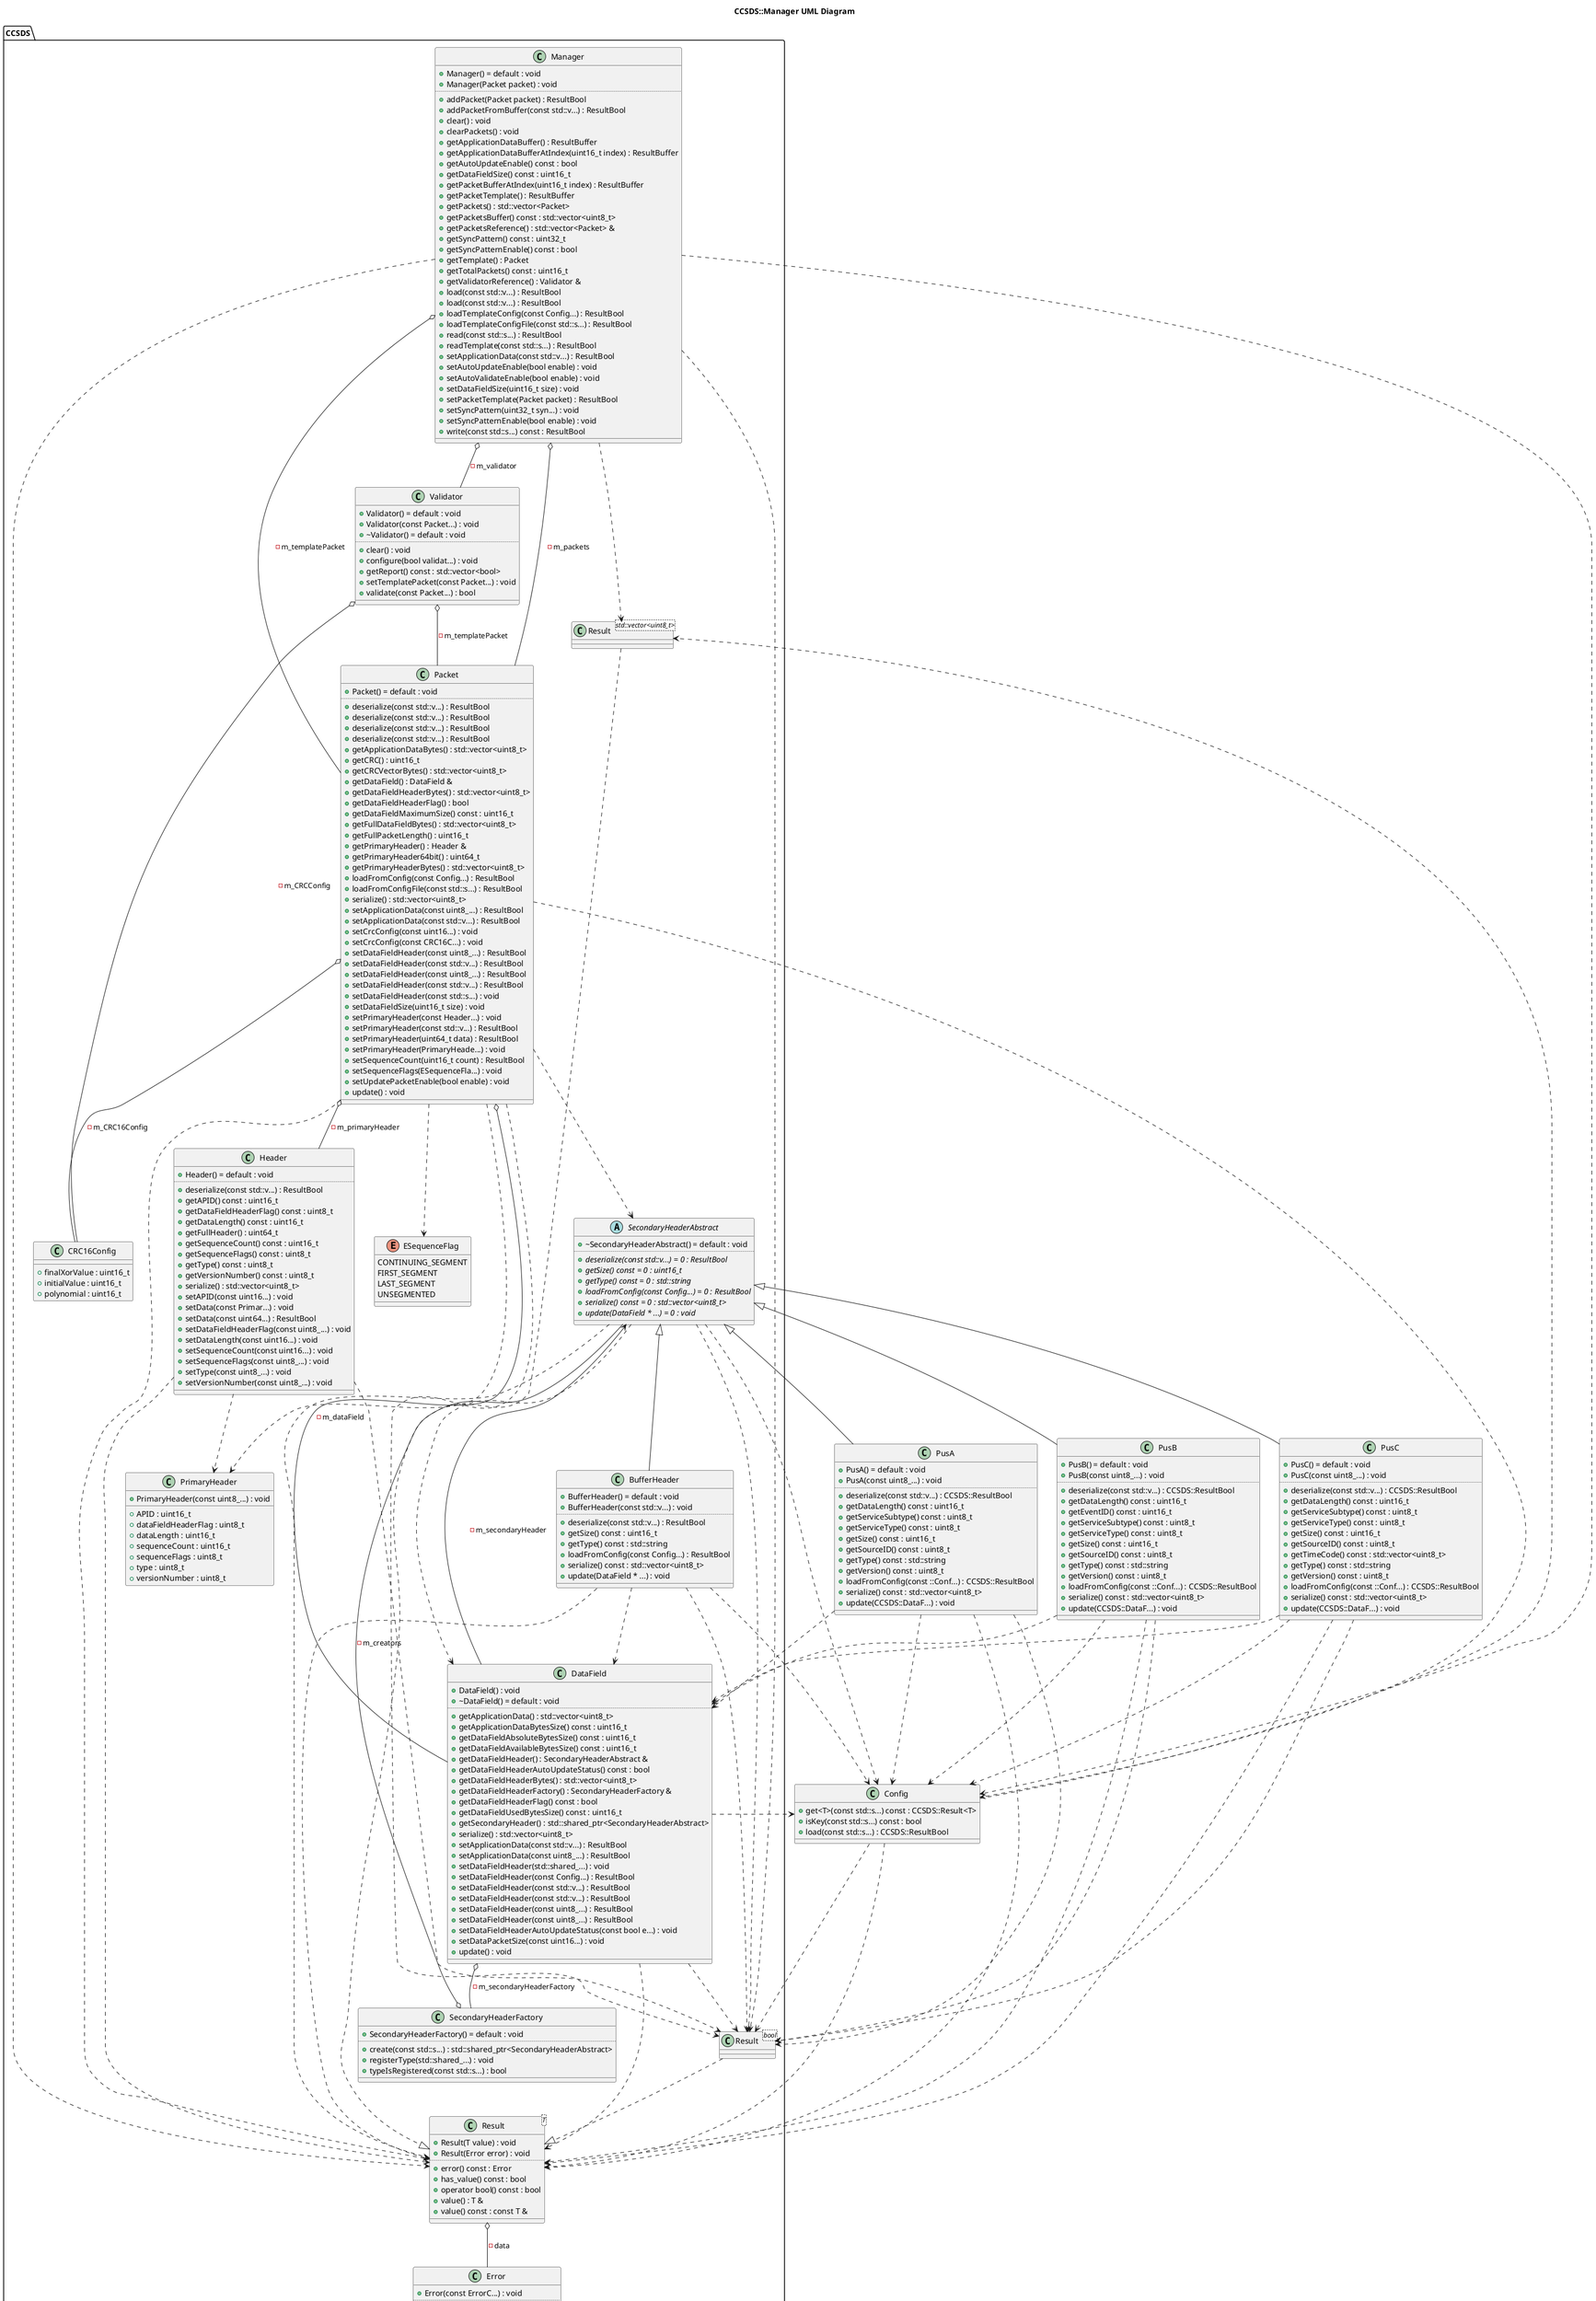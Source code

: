 @startuml
title CCSDS::Manager UML Diagram
package [CCSDS] as C_0007081182557856067311 {
enum "ErrorCode" as C_0009397388538647267500
enum C_0009397388538647267500 [[https://github.com/ExoSpaceLabs/CCSDSPack/blob/develop/inc/CCSDSResult.h#L15{ErrorCode}]] {
NONE
UNKNOWN_ERROR
NO_DATA
INVALID_DATA
INVALID_HEADER_DATA
INVALID_SECONDARY_HEADER_DATA
INVALID_APPLICATION_DATA
NULL_POINTER
INVALID_CHECKSUM
VALIDATION_FAILURE
TEMPLATE_SET_FAILURE
FILE_READ_ERROR
FILE_WRITE_ERROR
CONFIG_FILE_ERROR
}
class "Error" as C_0016667887324179082906
class C_0016667887324179082906 [[https://github.com/ExoSpaceLabs/CCSDSPack/blob/develop/inc/CCSDSResult.h#L39{Error}]] {
+Error(const ErrorC...) : void [[[https://github.com/ExoSpaceLabs/CCSDSPack/blob/develop/inc/CCSDSResult.h#L46{Error}]]]
..
+code() const : ErrorCode [[[https://github.com/ExoSpaceLabs/CCSDSPack/blob/develop/inc/CCSDSResult.h#L54{code}]]]
+message() const : const std::string & [[[https://github.com/ExoSpaceLabs/CCSDSPack/blob/develop/inc/CCSDSResult.h#L60{message}]]]
__
}
class "Result<T>" as C_0008471204632575367201
class C_0008471204632575367201 [[https://github.com/ExoSpaceLabs/CCSDSPack/blob/develop/inc/CCSDSResult.h#L77{Result}]] {
+Result(T value) : void [[[https://github.com/ExoSpaceLabs/CCSDSPack/blob/develop/inc/CCSDSResult.h#L85{Result}]]]
+Result(Error error) : void [[[https://github.com/ExoSpaceLabs/CCSDSPack/blob/develop/inc/CCSDSResult.h#L92{Result}]]]
..
+error() const : Error [[[https://github.com/ExoSpaceLabs/CCSDSPack/blob/develop/inc/CCSDSResult.h#L115{error}]]]
+has_value() const : bool [[[https://github.com/ExoSpaceLabs/CCSDSPack/blob/develop/inc/CCSDSResult.h#L99{has_value}]]]
+operator bool() const : bool [[[https://github.com/ExoSpaceLabs/CCSDSPack/blob/develop/inc/CCSDSResult.h#L123{operator bool}]]]
+value() : T & [[[https://github.com/ExoSpaceLabs/CCSDSPack/blob/develop/inc/CCSDSResult.h#L108{value}]]]
+value() const : const T & [[[https://github.com/ExoSpaceLabs/CCSDSPack/blob/develop/inc/CCSDSResult.h#L109{value}]]]
__
}
enum "ESequenceFlag" as C_0009395536347375124815
enum C_0009395536347375124815 [[https://github.com/ExoSpaceLabs/CCSDSPack/blob/develop/inc/CCSDSHeader.h#L19{ESequenceFlag}]] {
CONTINUING_SEGMENT
FIRST_SEGMENT
LAST_SEGMENT
UNSEGMENTED
}
class "PrimaryHeader" as C_0011016081288581091098
class C_0011016081288581091098 [[https://github.com/ExoSpaceLabs/CCSDSPack/blob/develop/inc/CCSDSHeader.h#L41{PrimaryHeader}]] {
+PrimaryHeader(const uint8_...) : void [[[https://github.com/ExoSpaceLabs/CCSDSPack/blob/develop/inc/CCSDSHeader.h#L66{PrimaryHeader}]]]
__
+APID : uint16_t [[[https://github.com/ExoSpaceLabs/CCSDSPack/blob/develop/inc/CCSDSHeader.h#L46{APID}]]]
+dataFieldHeaderFlag : uint8_t [[[https://github.com/ExoSpaceLabs/CCSDSPack/blob/develop/inc/CCSDSHeader.h#L45{dataFieldHeaderFlag}]]]
+dataLength : uint16_t [[[https://github.com/ExoSpaceLabs/CCSDSPack/blob/develop/inc/CCSDSHeader.h#L53{dataLength}]]]
+sequenceCount : uint16_t [[[https://github.com/ExoSpaceLabs/CCSDSPack/blob/develop/inc/CCSDSHeader.h#L50{sequenceCount}]]]
+sequenceFlags : uint8_t [[[https://github.com/ExoSpaceLabs/CCSDSPack/blob/develop/inc/CCSDSHeader.h#L49{sequenceFlags}]]]
+type : uint8_t [[[https://github.com/ExoSpaceLabs/CCSDSPack/blob/develop/inc/CCSDSHeader.h#L44{type}]]]
+versionNumber : uint8_t [[[https://github.com/ExoSpaceLabs/CCSDSPack/blob/develop/inc/CCSDSHeader.h#L43{versionNumber}]]]
}
class "Result<bool>" as C_0008762487699986143535
class C_0008762487699986143535 [[https://github.com/ExoSpaceLabs/CCSDSPack/blob/develop/inc/CCSDSHeader.h#L135{Result}]] {
__
}
class "Header" as C_0000066884519575390086
class C_0000066884519575390086 [[https://github.com/ExoSpaceLabs/CCSDSPack/blob/develop/inc/CCSDSHeader.h#L80{Header}]] {
+Header() = default : void [[[https://github.com/ExoSpaceLabs/CCSDSPack/blob/develop/inc/CCSDSHeader.h#L82{Header}]]]
..
+deserialize(const std::v...) : ResultBool [[[https://github.com/ExoSpaceLabs/CCSDSPack/blob/develop/inc/CCSDSHeader.h#L148{deserialize}]]]
+getAPID() const : uint16_t [[[https://github.com/ExoSpaceLabs/CCSDSPack/blob/develop/inc/CCSDSHeader.h#L87{getAPID}]]]
+getDataFieldHeaderFlag() const : uint8_t [[[https://github.com/ExoSpaceLabs/CCSDSPack/blob/develop/inc/CCSDSHeader.h#L86{getDataFieldHeaderFlag}]]]
+getDataLength() const : uint16_t [[[https://github.com/ExoSpaceLabs/CCSDSPack/blob/develop/inc/CCSDSHeader.h#L90{getDataLength}]]]
+getFullHeader() : uint64_t [[[https://github.com/ExoSpaceLabs/CCSDSPack/blob/develop/inc/CCSDSHeader.h#L108{getFullHeader}]]]
+getSequenceCount() const : uint16_t [[[https://github.com/ExoSpaceLabs/CCSDSPack/blob/develop/inc/CCSDSHeader.h#L89{getSequenceCount}]]]
+getSequenceFlags() const : uint8_t [[[https://github.com/ExoSpaceLabs/CCSDSPack/blob/develop/inc/CCSDSHeader.h#L88{getSequenceFlags}]]]
+getType() const : uint8_t [[[https://github.com/ExoSpaceLabs/CCSDSPack/blob/develop/inc/CCSDSHeader.h#L85{getType}]]]
+getVersionNumber() const : uint8_t [[[https://github.com/ExoSpaceLabs/CCSDSPack/blob/develop/inc/CCSDSHeader.h#L84{getVersionNumber}]]]
+serialize() : std::vector<uint8_t> [[[https://github.com/ExoSpaceLabs/CCSDSPack/blob/develop/inc/CCSDSHeader.h#L98{serialize}]]]
+setAPID(const uint16...) : void [[[https://github.com/ExoSpaceLabs/CCSDSPack/blob/develop/inc/CCSDSHeader.h#L119{setAPID}]]]
+setData(const Primar...) : void [[[https://github.com/ExoSpaceLabs/CCSDSPack/blob/develop/inc/CCSDSHeader.h#L160{setData}]]]
+setData(const uint64...) : ResultBool [[[https://github.com/ExoSpaceLabs/CCSDSPack/blob/develop/inc/CCSDSHeader.h#L135{setData}]]]
+setDataFieldHeaderFlag(const uint8_...) : void [[[https://github.com/ExoSpaceLabs/CCSDSPack/blob/develop/inc/CCSDSHeader.h#L118{setDataFieldHeaderFlag}]]]
+setDataLength(const uint16...) : void [[[https://github.com/ExoSpaceLabs/CCSDSPack/blob/develop/inc/CCSDSHeader.h#L122{setDataLength}]]]
+setSequenceCount(const uint16...) : void [[[https://github.com/ExoSpaceLabs/CCSDSPack/blob/develop/inc/CCSDSHeader.h#L121{setSequenceCount}]]]
+setSequenceFlags(const uint8_...) : void [[[https://github.com/ExoSpaceLabs/CCSDSPack/blob/develop/inc/CCSDSHeader.h#L120{setSequenceFlags}]]]
+setType(const uint8_...) : void [[[https://github.com/ExoSpaceLabs/CCSDSPack/blob/develop/inc/CCSDSHeader.h#L117{setType}]]]
+setVersionNumber(const uint8_...) : void [[[https://github.com/ExoSpaceLabs/CCSDSPack/blob/develop/inc/CCSDSHeader.h#L116{setVersionNumber}]]]
__
}
class "Result<std::vector<uint8_t>>" as C_0003681749600908501807
class C_0003681749600908501807 [[https://github.com/ExoSpaceLabs/CCSDSPack/blob/develop/inc/CCSDSConfig.h#L38{Result}]] {
__
}
abstract "SecondaryHeaderAbstract" as C_0015357895956836170771
abstract C_0015357895956836170771 [[https://github.com/ExoSpaceLabs/CCSDSPack/blob/develop/inc/CCSDSSecondaryHeaderAbstract.h#L16{SecondaryHeaderAbstract}]] {
+~SecondaryHeaderAbstract() = default : void [[[https://github.com/ExoSpaceLabs/CCSDSPack/blob/develop/inc/CCSDSSecondaryHeaderAbstract.h#L18{~SecondaryHeaderAbstract}]]]
..
{abstract} +deserialize(const std::v...) = 0 : ResultBool [[[https://github.com/ExoSpaceLabs/CCSDSPack/blob/develop/inc/CCSDSSecondaryHeaderAbstract.h#L24{deserialize}]]]
{abstract} +getSize() const = 0 : uint16_t [[[https://github.com/ExoSpaceLabs/CCSDSPack/blob/develop/inc/CCSDSSecondaryHeaderAbstract.h#L40{getSize}]]]
{abstract} +getType() const = 0 : std::string [[[https://github.com/ExoSpaceLabs/CCSDSPack/blob/develop/inc/CCSDSSecondaryHeaderAbstract.h#L52{getType}]]]
{abstract} +loadFromConfig(const Config...) = 0 : ResultBool [[[https://github.com/ExoSpaceLabs/CCSDSPack/blob/develop/inc/CCSDSSecondaryHeaderAbstract.h#L55{loadFromConfig}]]]
{abstract} +serialize() const = 0 : std::vector<uint8_t> [[[https://github.com/ExoSpaceLabs/CCSDSPack/blob/develop/inc/CCSDSSecondaryHeaderAbstract.h#L46{serialize}]]]
{abstract} +update(DataField * ...) = 0 : void [[[https://github.com/ExoSpaceLabs/CCSDSPack/blob/develop/inc/CCSDSSecondaryHeaderAbstract.h#L34{update}]]]
__
}
class "BufferHeader" as C_0002331772882390791170
class C_0002331772882390791170 [[https://github.com/ExoSpaceLabs/CCSDSPack/blob/develop/inc/CCSDSSecondaryHeaderAbstract.h#L72{BufferHeader}]] {
+BufferHeader() = default : void [[[https://github.com/ExoSpaceLabs/CCSDSPack/blob/develop/inc/CCSDSSecondaryHeaderAbstract.h#L74{BufferHeader}]]]
+BufferHeader(const std::v...) : void [[[https://github.com/ExoSpaceLabs/CCSDSPack/blob/develop/inc/CCSDSSecondaryHeaderAbstract.h#L79{BufferHeader}]]]
..
+deserialize(const std::v...) : ResultBool [[[https://github.com/ExoSpaceLabs/CCSDSPack/blob/develop/inc/CCSDSSecondaryHeaderAbstract.h#L82{deserialize}]]]
+getSize() const : uint16_t [[[https://github.com/ExoSpaceLabs/CCSDSPack/blob/develop/inc/CCSDSSecondaryHeaderAbstract.h#L84{getSize}]]]
+getType() const : std::string [[[https://github.com/ExoSpaceLabs/CCSDSPack/blob/develop/inc/CCSDSSecondaryHeaderAbstract.h#L85{getType}]]]
+loadFromConfig(const Config...) : ResultBool [[[https://github.com/ExoSpaceLabs/CCSDSPack/blob/develop/inc/CCSDSSecondaryHeaderAbstract.h#L89{loadFromConfig}]]]
+serialize() const : std::vector<uint8_t> [[[https://github.com/ExoSpaceLabs/CCSDSPack/blob/develop/inc/CCSDSSecondaryHeaderAbstract.h#L87{serialize}]]]
+update(DataField * ...) : void [[[https://github.com/ExoSpaceLabs/CCSDSPack/blob/develop/inc/CCSDSSecondaryHeaderAbstract.h#L88{update}]]]
__
}
class "SecondaryHeaderFactory" as C_0000143976543200677522
class C_0000143976543200677522 [[https://github.com/ExoSpaceLabs/CCSDSPack/blob/develop/inc/CCSDSSecondaryHeaderFactory.h#L18{SecondaryHeaderFactory}]] {
+SecondaryHeaderFactory() = default : void [[[https://github.com/ExoSpaceLabs/CCSDSPack/blob/develop/inc/CCSDSSecondaryHeaderFactory.h#L23{SecondaryHeaderFactory}]]]
..
+create(const std::s...) : std::shared_ptr<SecondaryHeaderAbstract> [[[https://github.com/ExoSpaceLabs/CCSDSPack/blob/develop/inc/CCSDSSecondaryHeaderFactory.h#L50{create}]]]
+registerType(std::shared_...) : void [[[https://github.com/ExoSpaceLabs/CCSDSPack/blob/develop/inc/CCSDSSecondaryHeaderFactory.h#L38{registerType}]]]
+typeIsRegistered(const std::s...) : bool [[[https://github.com/ExoSpaceLabs/CCSDSPack/blob/develop/inc/CCSDSSecondaryHeaderFactory.h#L65{typeIsRegistered}]]]
__
}
class "DataField" as C_0006701855109527716313
class C_0006701855109527716313 [[https://github.com/ExoSpaceLabs/CCSDSPack/blob/develop/inc/CCSDSDataField.h#L25{DataField}]] {
+DataField() : void [[[https://github.com/ExoSpaceLabs/CCSDSPack/blob/develop/inc/CCSDSDataField.h#L27{DataField}]]]
+~DataField() = default : void [[[https://github.com/ExoSpaceLabs/CCSDSPack/blob/develop/inc/CCSDSDataField.h#L34{~DataField}]]]
..
+getApplicationData() : std::vector<uint8_t> [[[https://github.com/ExoSpaceLabs/CCSDSPack/blob/develop/inc/CCSDSDataField.h#L241{getApplicationData}]]]
+getApplicationDataBytesSize() const : uint16_t [[[https://github.com/ExoSpaceLabs/CCSDSPack/blob/develop/inc/CCSDSDataField.h#L194{getApplicationDataBytesSize}]]]
+getDataFieldAbsoluteBytesSize() const : uint16_t [[[https://github.com/ExoSpaceLabs/CCSDSPack/blob/develop/inc/CCSDSDataField.h#L187{getDataFieldAbsoluteBytesSize}]]]
+getDataFieldAvailableBytesSize() const : uint16_t [[[https://github.com/ExoSpaceLabs/CCSDSPack/blob/develop/inc/CCSDSDataField.h#L212{getDataFieldAvailableBytesSize}]]]
+getDataFieldHeader() : SecondaryHeaderAbstract & [[[https://github.com/ExoSpaceLabs/CCSDSPack/blob/develop/inc/CCSDSDataField.h#L160{getDataFieldHeader}]]]
+getDataFieldHeaderAutoUpdateStatus() const : bool [[[https://github.com/ExoSpaceLabs/CCSDSPack/blob/develop/inc/CCSDSDataField.h#L244{getDataFieldHeaderAutoUpdateStatus}]]]
+getDataFieldHeaderBytes() : std::vector<uint8_t> [[[https://github.com/ExoSpaceLabs/CCSDSPack/blob/develop/inc/CCSDSDataField.h#L222{getDataFieldHeaderBytes}]]]
+getDataFieldHeaderFactory() : SecondaryHeaderFactory & [[[https://github.com/ExoSpaceLabs/CCSDSPack/blob/develop/inc/CCSDSDataField.h#L152{getDataFieldHeaderFactory}]]]
+getDataFieldHeaderFlag() const : bool [[[https://github.com/ExoSpaceLabs/CCSDSPack/blob/develop/inc/CCSDSDataField.h#L251{getDataFieldHeaderFlag}]]]
+getDataFieldUsedBytesSize() const : uint16_t [[[https://github.com/ExoSpaceLabs/CCSDSPack/blob/develop/inc/CCSDSDataField.h#L203{getDataFieldUsedBytesSize}]]]
+getSecondaryHeader() : std::shared_ptr<SecondaryHeaderAbstract> [[[https://github.com/ExoSpaceLabs/CCSDSPack/blob/develop/inc/CCSDSDataField.h#L260{getSecondaryHeader}]]]
+serialize() : std::vector<uint8_t> [[[https://github.com/ExoSpaceLabs/CCSDSPack/blob/develop/inc/CCSDSDataField.h#L232{serialize}]]]
+setApplicationData(const std::v...) : ResultBool [[[https://github.com/ExoSpaceLabs/CCSDSPack/blob/develop/inc/CCSDSDataField.h#L47{setApplicationData}]]]
+setApplicationData(const uint8_...) : ResultBool [[[https://github.com/ExoSpaceLabs/CCSDSPack/blob/develop/inc/CCSDSDataField.h#L61{setApplicationData}]]]
+setDataFieldHeader(std::shared_...) : void [[[https://github.com/ExoSpaceLabs/CCSDSPack/blob/develop/inc/CCSDSDataField.h#L145{setDataFieldHeader}]]]
+setDataFieldHeader(const Config...) : ResultBool [[[https://github.com/ExoSpaceLabs/CCSDSPack/blob/develop/inc/CCSDSDataField.h#L137{setDataFieldHeader}]]]
+setDataFieldHeader(const std::v...) : ResultBool [[[https://github.com/ExoSpaceLabs/CCSDSPack/blob/develop/inc/CCSDSDataField.h#L126{setDataFieldHeader}]]]
+setDataFieldHeader(const std::v...) : ResultBool [[[https://github.com/ExoSpaceLabs/CCSDSPack/blob/develop/inc/CCSDSDataField.h#L110{setDataFieldHeader}]]]
+setDataFieldHeader(const uint8_...) : ResultBool [[[https://github.com/ExoSpaceLabs/CCSDSPack/blob/develop/inc/CCSDSDataField.h#L93{setDataFieldHeader}]]]
+setDataFieldHeader(const uint8_...) : ResultBool [[[https://github.com/ExoSpaceLabs/CCSDSPack/blob/develop/inc/CCSDSDataField.h#L76{setDataFieldHeader}]]]
+setDataFieldHeaderAutoUpdateStatus(const bool e...) : void [[[https://github.com/ExoSpaceLabs/CCSDSPack/blob/develop/inc/CCSDSDataField.h#L177{setDataFieldHeaderAutoUpdateStatus}]]]
+setDataPacketSize(const uint16...) : void [[[https://github.com/ExoSpaceLabs/CCSDSPack/blob/develop/inc/CCSDSDataField.h#L171{setDataPacketSize}]]]
+update() : void [[[https://github.com/ExoSpaceLabs/CCSDSPack/blob/develop/inc/CCSDSDataField.h#L270{update}]]]
__
}
class "CRC16Config" as C_0003994627686254228849
class C_0003994627686254228849 [[https://github.com/ExoSpaceLabs/CCSDSPack/blob/develop/inc/CCSDSPacket.h#L35{CRC16Config}]] {
__
+finalXorValue : uint16_t [[[https://github.com/ExoSpaceLabs/CCSDSPack/blob/develop/inc/CCSDSPacket.h#L38{finalXorValue}]]]
+initialValue : uint16_t [[[https://github.com/ExoSpaceLabs/CCSDSPack/blob/develop/inc/CCSDSPacket.h#L37{initialValue}]]]
+polynomial : uint16_t [[[https://github.com/ExoSpaceLabs/CCSDSPack/blob/develop/inc/CCSDSPacket.h#L36{polynomial}]]]
}
class "Packet" as C_0001106029959005870872
class C_0001106029959005870872 [[https://github.com/ExoSpaceLabs/CCSDSPack/blob/develop/inc/CCSDSPacket.h#L59{Packet}]] {
+Packet() = default : void [[[https://github.com/ExoSpaceLabs/CCSDSPack/blob/develop/inc/CCSDSPacket.h#L61{Packet}]]]
..
+deserialize(const std::v...) : ResultBool [[[https://github.com/ExoSpaceLabs/CCSDSPack/blob/develop/inc/CCSDSPacket.h#L239{deserialize}]]]
+deserialize(const std::v...) : ResultBool [[[https://github.com/ExoSpaceLabs/CCSDSPack/blob/develop/inc/CCSDSPacket.h#L236{deserialize}]]]
+deserialize(const std::v...) : ResultBool [[[https://github.com/ExoSpaceLabs/CCSDSPack/blob/develop/inc/CCSDSPacket.h#L242{deserialize}]]]
+deserialize(const std::v...) : ResultBool [[[https://github.com/ExoSpaceLabs/CCSDSPack/blob/develop/inc/CCSDSPacket.h#L245{deserialize}]]]
+getApplicationDataBytes() : std::vector<uint8_t> [[[https://github.com/ExoSpaceLabs/CCSDSPack/blob/develop/inc/CCSDSPacket.h#L300{getApplicationDataBytes}]]]
+getCRC() : uint16_t [[[https://github.com/ExoSpaceLabs/CCSDSPack/blob/develop/inc/CCSDSPacket.h#L328{getCRC}]]]
+getCRCVectorBytes() : std::vector<uint8_t> [[[https://github.com/ExoSpaceLabs/CCSDSPack/blob/develop/inc/CCSDSPacket.h#L317{getCRCVectorBytes}]]]
+getDataField() : DataField & [[[https://github.com/ExoSpaceLabs/CCSDSPack/blob/develop/inc/CCSDSPacket.h#L337{getDataField}]]]
+getDataFieldHeaderBytes() : std::vector<uint8_t> [[[https://github.com/ExoSpaceLabs/CCSDSPack/blob/develop/inc/CCSDSPacket.h#L293{getDataFieldHeaderBytes}]]]
+getDataFieldHeaderFlag() : bool [[[https://github.com/ExoSpaceLabs/CCSDSPack/blob/develop/inc/CCSDSPacket.h#L334{getDataFieldHeaderFlag}]]]
+getDataFieldMaximumSize() const : uint16_t [[[https://github.com/ExoSpaceLabs/CCSDSPack/blob/develop/inc/CCSDSPacket.h#L331{getDataFieldMaximumSize}]]]
+getFullDataFieldBytes() : std::vector<uint8_t> [[[https://github.com/ExoSpaceLabs/CCSDSPack/blob/develop/inc/CCSDSPacket.h#L307{getFullDataFieldBytes}]]]
+getFullPacketLength() : uint16_t [[[https://github.com/ExoSpaceLabs/CCSDSPack/blob/develop/inc/CCSDSPacket.h#L262{getFullPacketLength}]]]
+getPrimaryHeader() : Header & [[[https://github.com/ExoSpaceLabs/CCSDSPack/blob/develop/inc/CCSDSPacket.h#L340{getPrimaryHeader}]]]
+getPrimaryHeader64bit() : uint64_t [[[https://github.com/ExoSpaceLabs/CCSDSPack/blob/develop/inc/CCSDSPacket.h#L256{getPrimaryHeader64bit}]]]
+getPrimaryHeaderBytes() : std::vector<uint8_t> [[[https://github.com/ExoSpaceLabs/CCSDSPack/blob/develop/inc/CCSDSPacket.h#L286{getPrimaryHeaderBytes}]]]
+loadFromConfig(const Config...) : ResultBool [[[https://github.com/ExoSpaceLabs/CCSDSPack/blob/develop/inc/CCSDSPacket.h#L394{loadFromConfig}]]]
+loadFromConfigFile(const std::s...) : ResultBool [[[https://github.com/ExoSpaceLabs/CCSDSPack/blob/develop/inc/CCSDSPacket.h#L386{loadFromConfigFile}]]]
+serialize() : std::vector<uint8_t> [[[https://github.com/ExoSpaceLabs/CCSDSPack/blob/develop/inc/CCSDSPacket.h#L275{serialize}]]]
+setApplicationData(const uint8_...) : ResultBool [[[https://github.com/ExoSpaceLabs/CCSDSPack/blob/develop/inc/CCSDSPacket.h#L202{setApplicationData}]]]
+setApplicationData(const std::v...) : ResultBool [[[https://github.com/ExoSpaceLabs/CCSDSPack/blob/develop/inc/CCSDSPacket.h#L188{setApplicationData}]]]
+setCrcConfig(const uint16...) : void [[[https://github.com/ExoSpaceLabs/CCSDSPack/blob/develop/inc/CCSDSPacket.h#L369{setCrcConfig}]]]
+setCrcConfig(const CRC16C...) : void [[[https://github.com/ExoSpaceLabs/CCSDSPack/blob/develop/inc/CCSDSPacket.h#L353{setCrcConfig}]]]
+setDataFieldHeader(const uint8_...) : ResultBool [[[https://github.com/ExoSpaceLabs/CCSDSPack/blob/develop/inc/CCSDSPacket.h#L175{setDataFieldHeader}]]]
+setDataFieldHeader(const std::v...) : ResultBool [[[https://github.com/ExoSpaceLabs/CCSDSPack/blob/develop/inc/CCSDSPacket.h#L161{setDataFieldHeader}]]]
+setDataFieldHeader(const uint8_...) : ResultBool [[[https://github.com/ExoSpaceLabs/CCSDSPack/blob/develop/inc/CCSDSPacket.h#L148{setDataFieldHeader}]]]
+setDataFieldHeader(const std::v...) : ResultBool [[[https://github.com/ExoSpaceLabs/CCSDSPack/blob/develop/inc/CCSDSPacket.h#L132{setDataFieldHeader}]]]
+setDataFieldHeader(const std::s...) : void [[[https://github.com/ExoSpaceLabs/CCSDSPack/blob/develop/inc/CCSDSPacket.h#L117{setDataFieldHeader}]]]
+setDataFieldSize(uint16_t size) : void [[[https://github.com/ExoSpaceLabs/CCSDSPack/blob/develop/inc/CCSDSPacket.h#L227{setDataFieldSize}]]]
+setPrimaryHeader(const Header...) : void [[[https://github.com/ExoSpaceLabs/CCSDSPack/blob/develop/inc/CCSDSPacket.h#L106{setPrimaryHeader}]]]
+setPrimaryHeader(const std::v...) : ResultBool [[[https://github.com/ExoSpaceLabs/CCSDSPack/blob/develop/inc/CCSDSPacket.h#L96{setPrimaryHeader}]]]
+setPrimaryHeader(uint64_t data) : ResultBool [[[https://github.com/ExoSpaceLabs/CCSDSPack/blob/develop/inc/CCSDSPacket.h#L84{setPrimaryHeader}]]]
+setPrimaryHeader(PrimaryHeade...) : void [[[https://github.com/ExoSpaceLabs/CCSDSPack/blob/develop/inc/CCSDSPacket.h#L72{setPrimaryHeader}]]]
+setSequenceCount(uint16_t count) : ResultBool [[[https://github.com/ExoSpaceLabs/CCSDSPack/blob/develop/inc/CCSDSPacket.h#L216{setSequenceCount}]]]
+setSequenceFlags(ESequenceFla...) : void [[[https://github.com/ExoSpaceLabs/CCSDSPack/blob/develop/inc/CCSDSPacket.h#L213{setSequenceFlags}]]]
+setUpdatePacketEnable(bool enable) : void [[[https://github.com/ExoSpaceLabs/CCSDSPack/blob/develop/inc/CCSDSPacket.h#L233{setUpdatePacketEnable}]]]
+update() : void [[[https://github.com/ExoSpaceLabs/CCSDSPack/blob/develop/inc/CCSDSPacket.h#L378{update}]]]
__
}
class "Validator" as C_0015262608491158149275
class C_0015262608491158149275 [[https://github.com/ExoSpaceLabs/CCSDSPack/blob/develop/inc/CCSDSValidator.h#L14{Validator}]] {
+Validator() = default : void [[[https://github.com/ExoSpaceLabs/CCSDSPack/blob/develop/inc/CCSDSValidator.h#L17{Validator}]]]
+Validator(const Packet...) : void [[[https://github.com/ExoSpaceLabs/CCSDSPack/blob/develop/inc/CCSDSValidator.h#L26{Validator}]]]
+~Validator() = default : void [[[https://github.com/ExoSpaceLabs/CCSDSPack/blob/develop/inc/CCSDSValidator.h#L20{~Validator}]]]
..
+clear() : void [[[https://github.com/ExoSpaceLabs/CCSDSPack/blob/develop/inc/CCSDSValidator.h#L70{clear}]]]
+configure(bool validat...) : void [[[https://github.com/ExoSpaceLabs/CCSDSPack/blob/develop/inc/CCSDSValidator.h#L41{configure}]]]
+getReport() const : std::vector<bool> [[[https://github.com/ExoSpaceLabs/CCSDSPack/blob/develop/inc/CCSDSValidator.h#L64{getReport}]]]
+setTemplatePacket(const Packet...) : void [[[https://github.com/ExoSpaceLabs/CCSDSPack/blob/develop/inc/CCSDSValidator.h#L33{setTemplatePacket}]]]
+validate(const Packet...) : bool [[[https://github.com/ExoSpaceLabs/CCSDSPack/blob/develop/inc/CCSDSValidator.h#L48{validate}]]]
__
}
class "Manager" as C_0014627802343853026005
class C_0014627802343853026005 [[https://github.com/ExoSpaceLabs/CCSDSPack/blob/develop/inc/CCSDSManager.h#L18{Manager}]] {
+Manager() = default : void [[[https://github.com/ExoSpaceLabs/CCSDSPack/blob/develop/inc/CCSDSManager.h#L23{Manager}]]]
+Manager(Packet packet) : void [[[https://github.com/ExoSpaceLabs/CCSDSPack/blob/develop/inc/CCSDSManager.h#L30{Manager}]]]
..
+addPacket(Packet packet) : ResultBool [[[https://github.com/ExoSpaceLabs/CCSDSPack/blob/develop/inc/CCSDSManager.h#L195{addPacket}]]]
+addPacketFromBuffer(const std::v...) : ResultBool [[[https://github.com/ExoSpaceLabs/CCSDSPack/blob/develop/inc/CCSDSManager.h#L202{addPacketFromBuffer}]]]
+clear() : void [[[https://github.com/ExoSpaceLabs/CCSDSPack/blob/develop/inc/CCSDSManager.h#L242{clear}]]]
+clearPackets() : void [[[https://github.com/ExoSpaceLabs/CCSDSPack/blob/develop/inc/CCSDSManager.h#L247{clearPackets}]]]
+getApplicationDataBuffer() : ResultBuffer [[[https://github.com/ExoSpaceLabs/CCSDSPack/blob/develop/inc/CCSDSManager.h#L152{getApplicationDataBuffer}]]]
+getApplicationDataBufferAtIndex(uint16_t index) : ResultBuffer [[[https://github.com/ExoSpaceLabs/CCSDSPack/blob/develop/inc/CCSDSManager.h#L160{getApplicationDataBufferAtIndex}]]]
+getAutoUpdateEnable() const : bool [[[https://github.com/ExoSpaceLabs/CCSDSPack/blob/develop/inc/CCSDSManager.h#L174{getAutoUpdateEnable}]]]
+getDataFieldSize() const : uint16_t [[[https://github.com/ExoSpaceLabs/CCSDSPack/blob/develop/inc/CCSDSManager.h#L100{getDataFieldSize}]]]
+getPacketBufferAtIndex(uint16_t index) : ResultBuffer [[[https://github.com/ExoSpaceLabs/CCSDSPack/blob/develop/inc/CCSDSManager.h#L137{getPacketBufferAtIndex}]]]
+getPacketTemplate() : ResultBuffer [[[https://github.com/ExoSpaceLabs/CCSDSPack/blob/develop/inc/CCSDSManager.h#L129{getPacketTemplate}]]]
+getPackets() : std::vector<Packet> [[[https://github.com/ExoSpaceLabs/CCSDSPack/blob/develop/inc/CCSDSManager.h#L188{getPackets}]]]
+getPacketsBuffer() const : std::vector<uint8_t> [[[https://github.com/ExoSpaceLabs/CCSDSPack/blob/develop/inc/CCSDSManager.h#L145{getPacketsBuffer}]]]
+getPacketsReference() : std::vector<Packet> & [[[https://github.com/ExoSpaceLabs/CCSDSPack/blob/develop/inc/CCSDSManager.h#L261{getPacketsReference}]]]
+getSyncPattern() const : uint32_t [[[https://github.com/ExoSpaceLabs/CCSDSPack/blob/develop/inc/CCSDSManager.h#L51{getSyncPattern}]]]
+getSyncPatternEnable() const : bool [[[https://github.com/ExoSpaceLabs/CCSDSPack/blob/develop/inc/CCSDSManager.h#L65{getSyncPatternEnable}]]]
+getTemplate() : Packet [[[https://github.com/ExoSpaceLabs/CCSDSPack/blob/develop/inc/CCSDSManager.h#L181{getTemplate}]]]
+getTotalPackets() const : uint16_t [[[https://github.com/ExoSpaceLabs/CCSDSPack/blob/develop/inc/CCSDSManager.h#L167{getTotalPackets}]]]
+getValidatorReference() : Validator & [[[https://github.com/ExoSpaceLabs/CCSDSPack/blob/develop/inc/CCSDSManager.h#L254{getValidatorReference}]]]
+load(const std::v...) : ResultBool [[[https://github.com/ExoSpaceLabs/CCSDSPack/blob/develop/inc/CCSDSManager.h#L209{load}]]]
+load(const std::v...) : ResultBool [[[https://github.com/ExoSpaceLabs/CCSDSPack/blob/develop/inc/CCSDSManager.h#L216{load}]]]
+loadTemplateConfig(const Config...) : ResultBool [[[https://github.com/ExoSpaceLabs/CCSDSPack/blob/develop/inc/CCSDSManager.h#L86{loadTemplateConfig}]]]
+loadTemplateConfigFile(const std::s...) : ResultBool [[[https://github.com/ExoSpaceLabs/CCSDSPack/blob/develop/inc/CCSDSManager.h#L79{loadTemplateConfigFile}]]]
+read(const std::s...) : ResultBool [[[https://github.com/ExoSpaceLabs/CCSDSPack/blob/develop/inc/CCSDSManager.h#L223{read}]]]
+readTemplate(const std::s...) : ResultBool [[[https://github.com/ExoSpaceLabs/CCSDSPack/blob/develop/inc/CCSDSManager.h#L237{readTemplate}]]]
+setApplicationData(const std::v...) : ResultBool [[[https://github.com/ExoSpaceLabs/CCSDSPack/blob/develop/inc/CCSDSManager.h#L108{setApplicationData}]]]
+setAutoUpdateEnable(bool enable) : void [[[https://github.com/ExoSpaceLabs/CCSDSPack/blob/develop/inc/CCSDSManager.h#L115{setAutoUpdateEnable}]]]
+setAutoValidateEnable(bool enable) : void [[[https://github.com/ExoSpaceLabs/CCSDSPack/blob/develop/inc/CCSDSManager.h#L122{setAutoValidateEnable}]]]
+setDataFieldSize(uint16_t size) : void [[[https://github.com/ExoSpaceLabs/CCSDSPack/blob/develop/inc/CCSDSManager.h#L93{setDataFieldSize}]]]
+setPacketTemplate(Packet packet) : ResultBool [[[https://github.com/ExoSpaceLabs/CCSDSPack/blob/develop/inc/CCSDSManager.h#L72{setPacketTemplate}]]]
+setSyncPattern(uint32_t syn...) : void [[[https://github.com/ExoSpaceLabs/CCSDSPack/blob/develop/inc/CCSDSManager.h#L44{setSyncPattern}]]]
+setSyncPatternEnable(bool enable) : void [[[https://github.com/ExoSpaceLabs/CCSDSPack/blob/develop/inc/CCSDSManager.h#L58{setSyncPatternEnable}]]]
+write(const std::s...) const : ResultBool [[[https://github.com/ExoSpaceLabs/CCSDSPack/blob/develop/inc/CCSDSManager.h#L230{write}]]]
__
}
}
class "Config" as C_0008289891971916880997
class C_0008289891971916880997 [[https://github.com/ExoSpaceLabs/CCSDSPack/blob/develop/inc/CCSDSConfig.h#L10{Config}]] {
+get<T>(const std::s...) const : CCSDS::Result<T>
+isKey(const std::s...) const : bool [[[https://github.com/ExoSpaceLabs/CCSDSPack/blob/develop/inc/CCSDSConfig.h#L29{isKey}]]]
+load(const std::s...) : CCSDS::ResultBool [[[https://github.com/ExoSpaceLabs/CCSDSPack/blob/develop/inc/CCSDSConfig.h#L15{load}]]]
__
}
class "PusA" as C_0001404029779718103303
class C_0001404029779718103303 [[https://github.com/ExoSpaceLabs/CCSDSPack/blob/develop/inc/PusServices.h#L21{PusA}]] {
+PusA() = default : void [[[https://github.com/ExoSpaceLabs/CCSDSPack/blob/develop/inc/PusServices.h#L23{PusA}]]]
+PusA(const uint8_...) : void [[[https://github.com/ExoSpaceLabs/CCSDSPack/blob/develop/inc/PusServices.h#L33{PusA}]]]
..
+deserialize(const std::v...) : CCSDS::ResultBool [[[https://github.com/ExoSpaceLabs/CCSDSPack/blob/develop/inc/PusServices.h#L49{deserialize}]]]
+getDataLength() const : uint16_t [[[https://github.com/ExoSpaceLabs/CCSDSPack/blob/develop/inc/PusServices.h#L44{getDataLength}]]]
+getServiceSubtype() const : uint8_t [[[https://github.com/ExoSpaceLabs/CCSDSPack/blob/develop/inc/PusServices.h#L42{getServiceSubtype}]]]
+getServiceType() const : uint8_t [[[https://github.com/ExoSpaceLabs/CCSDSPack/blob/develop/inc/PusServices.h#L41{getServiceType}]]]
+getSize() const : uint16_t [[[https://github.com/ExoSpaceLabs/CCSDSPack/blob/develop/inc/PusServices.h#L45{getSize}]]]
+getSourceID() const : uint8_t [[[https://github.com/ExoSpaceLabs/CCSDSPack/blob/develop/inc/PusServices.h#L43{getSourceID}]]]
+getType() const : std::string [[[https://github.com/ExoSpaceLabs/CCSDSPack/blob/develop/inc/PusServices.h#L46{getType}]]]
+getVersion() const : uint8_t [[[https://github.com/ExoSpaceLabs/CCSDSPack/blob/develop/inc/PusServices.h#L40{getVersion}]]]
+loadFromConfig(const ::Conf...) : CCSDS::ResultBool [[[https://github.com/ExoSpaceLabs/CCSDSPack/blob/develop/inc/PusServices.h#L51{loadFromConfig}]]]
+serialize() const : std::vector<uint8_t> [[[https://github.com/ExoSpaceLabs/CCSDSPack/blob/develop/inc/PusServices.h#L48{serialize}]]]
+update(CCSDS::DataF...) : void [[[https://github.com/ExoSpaceLabs/CCSDSPack/blob/develop/inc/PusServices.h#L50{update}]]]
__
}
class "PusB" as C_0014410093318812969362
class C_0014410093318812969362 [[https://github.com/ExoSpaceLabs/CCSDSPack/blob/develop/inc/PusServices.h#L77{PusB}]] {
+PusB() = default : void [[[https://github.com/ExoSpaceLabs/CCSDSPack/blob/develop/inc/PusServices.h#L79{PusB}]]]
+PusB(const uint8_...) : void [[[https://github.com/ExoSpaceLabs/CCSDSPack/blob/develop/inc/PusServices.h#L90{PusB}]]]
..
+deserialize(const std::v...) : CCSDS::ResultBool [[[https://github.com/ExoSpaceLabs/CCSDSPack/blob/develop/inc/PusServices.h#L106{deserialize}]]]
+getDataLength() const : uint16_t [[[https://github.com/ExoSpaceLabs/CCSDSPack/blob/develop/inc/PusServices.h#L101{getDataLength}]]]
+getEventID() const : uint16_t [[[https://github.com/ExoSpaceLabs/CCSDSPack/blob/develop/inc/PusServices.h#L100{getEventID}]]]
+getServiceSubtype() const : uint8_t [[[https://github.com/ExoSpaceLabs/CCSDSPack/blob/develop/inc/PusServices.h#L98{getServiceSubtype}]]]
+getServiceType() const : uint8_t [[[https://github.com/ExoSpaceLabs/CCSDSPack/blob/develop/inc/PusServices.h#L97{getServiceType}]]]
+getSize() const : uint16_t [[[https://github.com/ExoSpaceLabs/CCSDSPack/blob/develop/inc/PusServices.h#L102{getSize}]]]
+getSourceID() const : uint8_t [[[https://github.com/ExoSpaceLabs/CCSDSPack/blob/develop/inc/PusServices.h#L99{getSourceID}]]]
+getType() const : std::string [[[https://github.com/ExoSpaceLabs/CCSDSPack/blob/develop/inc/PusServices.h#L103{getType}]]]
+getVersion() const : uint8_t [[[https://github.com/ExoSpaceLabs/CCSDSPack/blob/develop/inc/PusServices.h#L96{getVersion}]]]
+loadFromConfig(const ::Conf...) : CCSDS::ResultBool [[[https://github.com/ExoSpaceLabs/CCSDSPack/blob/develop/inc/PusServices.h#L108{loadFromConfig}]]]
+serialize() const : std::vector<uint8_t> [[[https://github.com/ExoSpaceLabs/CCSDSPack/blob/develop/inc/PusServices.h#L105{serialize}]]]
+update(CCSDS::DataF...) : void [[[https://github.com/ExoSpaceLabs/CCSDSPack/blob/develop/inc/PusServices.h#L107{update}]]]
__
}
class "PusC" as C_0004565611741543840631
class C_0004565611741543840631 [[https://github.com/ExoSpaceLabs/CCSDSPack/blob/develop/inc/PusServices.h#L135{PusC}]] {
+PusC() = default : void [[[https://github.com/ExoSpaceLabs/CCSDSPack/blob/develop/inc/PusServices.h#L137{PusC}]]]
+PusC(const uint8_...) : void [[[https://github.com/ExoSpaceLabs/CCSDSPack/blob/develop/inc/PusServices.h#L148{PusC}]]]
..
+deserialize(const std::v...) : CCSDS::ResultBool [[[https://github.com/ExoSpaceLabs/CCSDSPack/blob/develop/inc/PusServices.h#L165{deserialize}]]]
+getDataLength() const : uint16_t [[[https://github.com/ExoSpaceLabs/CCSDSPack/blob/develop/inc/PusServices.h#L160{getDataLength}]]]
+getServiceSubtype() const : uint8_t [[[https://github.com/ExoSpaceLabs/CCSDSPack/blob/develop/inc/PusServices.h#L157{getServiceSubtype}]]]
+getServiceType() const : uint8_t [[[https://github.com/ExoSpaceLabs/CCSDSPack/blob/develop/inc/PusServices.h#L156{getServiceType}]]]
+getSize() const : uint16_t [[[https://github.com/ExoSpaceLabs/CCSDSPack/blob/develop/inc/PusServices.h#L161{getSize}]]]
+getSourceID() const : uint8_t [[[https://github.com/ExoSpaceLabs/CCSDSPack/blob/develop/inc/PusServices.h#L158{getSourceID}]]]
+getTimeCode() const : std::vector<uint8_t> [[[https://github.com/ExoSpaceLabs/CCSDSPack/blob/develop/inc/PusServices.h#L159{getTimeCode}]]]
+getType() const : std::string [[[https://github.com/ExoSpaceLabs/CCSDSPack/blob/develop/inc/PusServices.h#L162{getType}]]]
+getVersion() const : uint8_t [[[https://github.com/ExoSpaceLabs/CCSDSPack/blob/develop/inc/PusServices.h#L155{getVersion}]]]
+loadFromConfig(const ::Conf...) : CCSDS::ResultBool [[[https://github.com/ExoSpaceLabs/CCSDSPack/blob/develop/inc/PusServices.h#L167{loadFromConfig}]]]
+serialize() const : std::vector<uint8_t> [[[https://github.com/ExoSpaceLabs/CCSDSPack/blob/develop/inc/PusServices.h#L164{serialize}]]]
+update(CCSDS::DataF...) : void [[[https://github.com/ExoSpaceLabs/CCSDSPack/blob/develop/inc/PusServices.h#L166{update}]]]
__
}
C_0016667887324179082906 o-- C_0009397388538647267500 [[https://github.com/ExoSpaceLabs/CCSDSPack/blob/develop/inc/CCSDSResult.h#L63{m_code}]] : -m_code
C_0008471204632575367201 o-- C_0016667887324179082906 [[https://github.com/ExoSpaceLabs/CCSDSPack/blob/develop/inc/CCSDSResult.h#L78{data}]] : -data
C_0008762487699986143535 ..|> C_0008471204632575367201
C_0000066884519575390086 ..> C_0008762487699986143535 [[https://github.com/ExoSpaceLabs/CCSDSPack/blob/develop/inc/CCSDSHeader.h#L135{}]]
C_0000066884519575390086 ..> C_0008471204632575367201 [[https://github.com/ExoSpaceLabs/CCSDSPack/blob/develop/inc/CCSDSHeader.h#L135{}]]
C_0000066884519575390086 ..> C_0011016081288581091098 [[https://github.com/ExoSpaceLabs/CCSDSPack/blob/develop/inc/CCSDSHeader.h#L160{}]]
C_0003681749600908501807 ..|> C_0008471204632575367201
C_0015357895956836170771 ..> C_0008762487699986143535 [[https://github.com/ExoSpaceLabs/CCSDSPack/blob/develop/inc/CCSDSSecondaryHeaderAbstract.h#L24{}]]
C_0015357895956836170771 ..> C_0008471204632575367201 [[https://github.com/ExoSpaceLabs/CCSDSPack/blob/develop/inc/CCSDSSecondaryHeaderAbstract.h#L24{}]]
C_0015357895956836170771 ..> C_0006701855109527716313 [[https://github.com/ExoSpaceLabs/CCSDSPack/blob/develop/inc/CCSDSSecondaryHeaderAbstract.h#L34{}]]
C_0015357895956836170771 ..> C_0008289891971916880997 [[https://github.com/ExoSpaceLabs/CCSDSPack/blob/develop/inc/CCSDSSecondaryHeaderAbstract.h#L55{}]]
C_0002331772882390791170 ..> C_0008762487699986143535 [[https://github.com/ExoSpaceLabs/CCSDSPack/blob/develop/inc/CCSDSSecondaryHeaderAbstract.h#L82{}]]
C_0002331772882390791170 ..> C_0008471204632575367201 [[https://github.com/ExoSpaceLabs/CCSDSPack/blob/develop/inc/CCSDSSecondaryHeaderAbstract.h#L82{}]]
C_0002331772882390791170 ..> C_0006701855109527716313 [[https://github.com/ExoSpaceLabs/CCSDSPack/blob/develop/inc/CCSDSSecondaryHeaderAbstract.h#L88{}]]
C_0002331772882390791170 ..> C_0008289891971916880997 [[https://github.com/ExoSpaceLabs/CCSDSPack/blob/develop/inc/CCSDSSecondaryHeaderAbstract.h#L89{}]]
C_0015357895956836170771 <|-- C_0002331772882390791170
C_0000143976543200677522 o-- C_0015357895956836170771 [[https://github.com/ExoSpaceLabs/CCSDSPack/blob/develop/inc/CCSDSSecondaryHeaderFactory.h#L78{m_creators}]] : -m_creators
C_0006701855109527716313 ..> C_0008762487699986143535 [[https://github.com/ExoSpaceLabs/CCSDSPack/blob/develop/inc/CCSDSDataField.h#L47{}]]
C_0006701855109527716313 ..> C_0008471204632575367201 [[https://github.com/ExoSpaceLabs/CCSDSPack/blob/develop/inc/CCSDSDataField.h#L47{}]]
C_0006701855109527716313 ..> C_0008289891971916880997 [[https://github.com/ExoSpaceLabs/CCSDSPack/blob/develop/inc/CCSDSDataField.h#L137{}]]
C_0006701855109527716313 --> C_0015357895956836170771 [[https://github.com/ExoSpaceLabs/CCSDSPack/blob/develop/inc/CCSDSDataField.h#L273{m_secondaryHeader}]] : -m_secondaryHeader
C_0006701855109527716313 o-- C_0000143976543200677522 [[https://github.com/ExoSpaceLabs/CCSDSPack/blob/develop/inc/CCSDSDataField.h#L274{m_secondaryHeaderFactory}]] : -m_secondaryHeaderFactory
C_0001106029959005870872 ..> C_0011016081288581091098 [[https://github.com/ExoSpaceLabs/CCSDSPack/blob/develop/inc/CCSDSPacket.h#L72{}]]
C_0001106029959005870872 ..> C_0008762487699986143535 [[https://github.com/ExoSpaceLabs/CCSDSPack/blob/develop/inc/CCSDSPacket.h#L84{}]]
C_0001106029959005870872 ..> C_0008471204632575367201 [[https://github.com/ExoSpaceLabs/CCSDSPack/blob/develop/inc/CCSDSPacket.h#L84{}]]
C_0001106029959005870872 ..> C_0015357895956836170771 [[https://github.com/ExoSpaceLabs/CCSDSPack/blob/develop/inc/CCSDSPacket.h#L117{}]]
C_0001106029959005870872 ..> C_0009395536347375124815 [[https://github.com/ExoSpaceLabs/CCSDSPack/blob/develop/inc/CCSDSPacket.h#L213{}]]
C_0001106029959005870872 ..> C_0008289891971916880997 [[https://github.com/ExoSpaceLabs/CCSDSPack/blob/develop/inc/CCSDSPacket.h#L394{}]]
C_0001106029959005870872 o-- C_0000066884519575390086 [[https://github.com/ExoSpaceLabs/CCSDSPack/blob/develop/inc/CCSDSPacket.h#L398{m_primaryHeader}]] : -m_primaryHeader
C_0001106029959005870872 o-- C_0006701855109527716313 [[https://github.com/ExoSpaceLabs/CCSDSPack/blob/develop/inc/CCSDSPacket.h#L399{m_dataField}]] : -m_dataField
C_0001106029959005870872 o-- C_0003994627686254228849 [[https://github.com/ExoSpaceLabs/CCSDSPack/blob/develop/inc/CCSDSPacket.h#L401{m_CRC16Config}]] : -m_CRC16Config
C_0015262608491158149275 o-- C_0001106029959005870872 [[https://github.com/ExoSpaceLabs/CCSDSPack/blob/develop/inc/CCSDSValidator.h#L73{m_templatePacket}]] : -m_templatePacket
C_0015262608491158149275 o-- C_0003994627686254228849 [[https://github.com/ExoSpaceLabs/CCSDSPack/blob/develop/inc/CCSDSValidator.h#L80{m_CRCConfig}]] : -m_CRCConfig
C_0014627802343853026005 ..> C_0008762487699986143535 [[https://github.com/ExoSpaceLabs/CCSDSPack/blob/develop/inc/CCSDSManager.h#L72{}]]
C_0014627802343853026005 ..> C_0008471204632575367201 [[https://github.com/ExoSpaceLabs/CCSDSPack/blob/develop/inc/CCSDSManager.h#L72{}]]
C_0014627802343853026005 ..> C_0008289891971916880997 [[https://github.com/ExoSpaceLabs/CCSDSPack/blob/develop/inc/CCSDSManager.h#L86{}]]
C_0014627802343853026005 ..> C_0003681749600908501807 [[https://github.com/ExoSpaceLabs/CCSDSPack/blob/develop/inc/CCSDSManager.h#L129{}]]
C_0014627802343853026005 o-- C_0001106029959005870872 [[https://github.com/ExoSpaceLabs/CCSDSPack/blob/develop/inc/CCSDSManager.h#L264{m_templatePacket}]] : -m_templatePacket
C_0014627802343853026005 o-- C_0001106029959005870872 [[https://github.com/ExoSpaceLabs/CCSDSPack/blob/develop/inc/CCSDSManager.h#L269{m_packets}]] : -m_packets
C_0014627802343853026005 o-- C_0015262608491158149275 [[https://github.com/ExoSpaceLabs/CCSDSPack/blob/develop/inc/CCSDSManager.h#L272{m_validator}]] : -m_validator
C_0008289891971916880997 ..> C_0008762487699986143535 [[https://github.com/ExoSpaceLabs/CCSDSPack/blob/develop/inc/CCSDSConfig.h#L15{}]]
C_0008289891971916880997 ..> C_0008471204632575367201 [[https://github.com/ExoSpaceLabs/CCSDSPack/blob/develop/inc/CCSDSConfig.h#L15{}]]
C_0008289891971916880997 ..> C_0003681749600908501807 [[https://github.com/ExoSpaceLabs/CCSDSPack/blob/develop/inc/CCSDSConfig.h#L38{}]]
C_0001404029779718103303 ..> C_0008762487699986143535 [[https://github.com/ExoSpaceLabs/CCSDSPack/blob/develop/inc/PusServices.h#L49{}]]
C_0001404029779718103303 ..> C_0008471204632575367201 [[https://github.com/ExoSpaceLabs/CCSDSPack/blob/develop/inc/PusServices.h#L49{}]]
C_0001404029779718103303 ..> C_0006701855109527716313 [[https://github.com/ExoSpaceLabs/CCSDSPack/blob/develop/inc/PusServices.h#L50{}]]
C_0001404029779718103303 ..> C_0008289891971916880997 [[https://github.com/ExoSpaceLabs/CCSDSPack/blob/develop/inc/PusServices.h#L51{}]]
C_0015357895956836170771 <|-- C_0001404029779718103303
C_0014410093318812969362 ..> C_0008762487699986143535 [[https://github.com/ExoSpaceLabs/CCSDSPack/blob/develop/inc/PusServices.h#L106{}]]
C_0014410093318812969362 ..> C_0008471204632575367201 [[https://github.com/ExoSpaceLabs/CCSDSPack/blob/develop/inc/PusServices.h#L106{}]]
C_0014410093318812969362 ..> C_0006701855109527716313 [[https://github.com/ExoSpaceLabs/CCSDSPack/blob/develop/inc/PusServices.h#L107{}]]
C_0014410093318812969362 ..> C_0008289891971916880997 [[https://github.com/ExoSpaceLabs/CCSDSPack/blob/develop/inc/PusServices.h#L108{}]]
C_0015357895956836170771 <|-- C_0014410093318812969362
C_0004565611741543840631 ..> C_0008762487699986143535 [[https://github.com/ExoSpaceLabs/CCSDSPack/blob/develop/inc/PusServices.h#L165{}]]
C_0004565611741543840631 ..> C_0008471204632575367201 [[https://github.com/ExoSpaceLabs/CCSDSPack/blob/develop/inc/PusServices.h#L165{}]]
C_0004565611741543840631 ..> C_0006701855109527716313 [[https://github.com/ExoSpaceLabs/CCSDSPack/blob/develop/inc/PusServices.h#L166{}]]
C_0004565611741543840631 ..> C_0008289891971916880997 [[https://github.com/ExoSpaceLabs/CCSDSPack/blob/develop/inc/PusServices.h#L167{}]]
C_0015357895956836170771 <|-- C_0004565611741543840631

'Generated with clang-uml, version 0.6.2-24-ge1152da
'LLVM version Ubuntu clang version 17.0.6 (9ubuntu1)
@enduml
